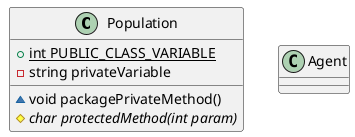 @startuml

class Population {
    +{static} int PUBLIC_CLASS_VARIABLE
    -string privateVariable
    ~void packagePrivateMethod()
    #{abstract} char protectedMethod(int param)
}

class Agent {

}




@enduml

